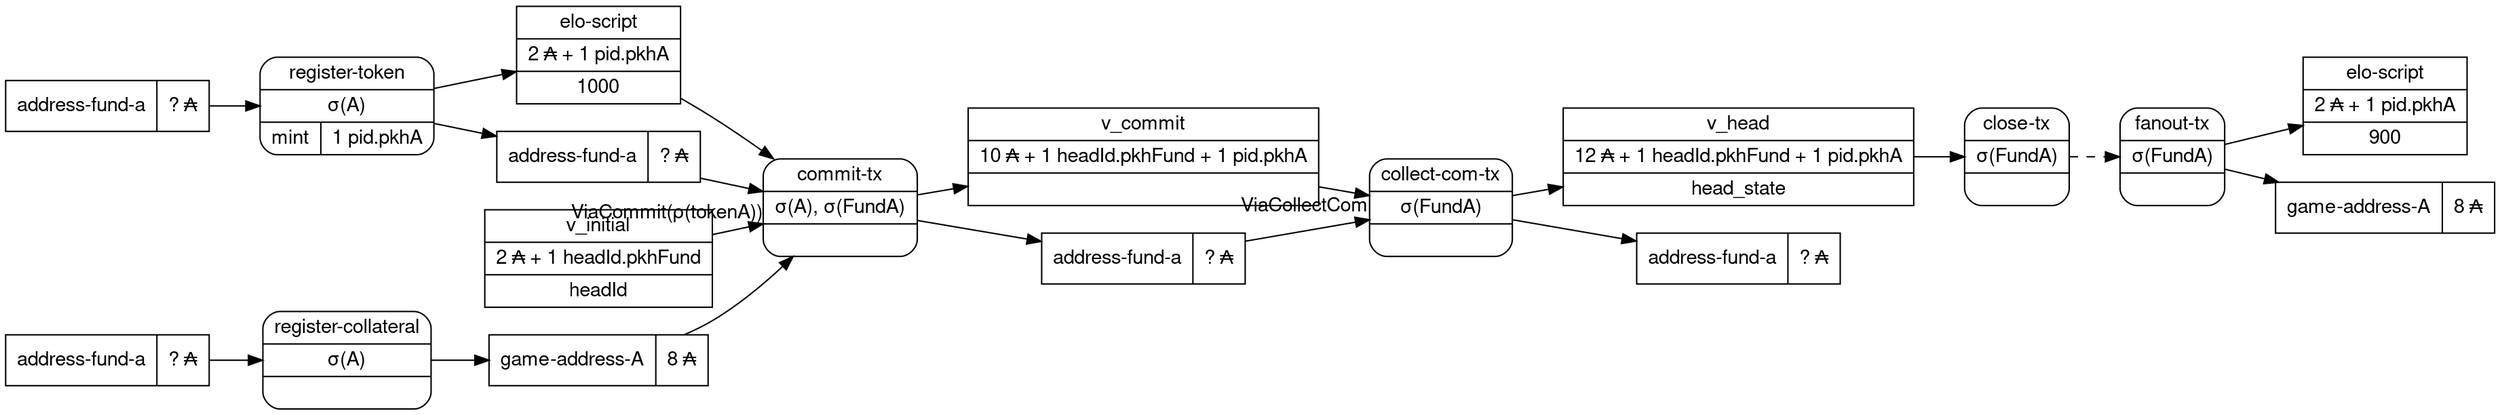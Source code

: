 digraph layer1_transactions {
    fontname="Helvetica,Arial,sans-serif"
    node [fontname="Helvetica,Arial,sans-serif"]
    edge [fontname="Helvetica,Arial,sans-serif"]
    graph [rankdir = "LR"];

    // Alice registers on-chain
    "collateral-a" [ label = "{game-address-A | 8 ₳ }", shape = "record" ];
    "token-a" [ label = "elo-script | 2 ₳ + 1 pid.pkhA | 1000 " , shape = "record" ];
    "mint-token-a" [ label = "register-token | σ(A) | {mint | 1 pid.pkhA}" , shape = "Mrecord" ];
    "fees-a" [ label = "{address-fund-a | ? ₳}", shape = "record" ];
    "change-a" [ label = "{address-fund-a | ? ₳}", shape = "record" ];

    "fees-collateral-a" [ label = "{address-fund-a | ? ₳}", shape = "record" ];
    "create-collateral" [ label = "register-collateral | σ(A) | " , shape = "Mrecord" ];

    "fees-collateral-a" -> "create-collateral";
    "create-collateral" -> "collateral-a";

    "fees-a" -> "mint-token-a";

    "mint-token-a" -> "change-a";
    "mint-token-a" -> "token-a";

    // Alice plays in Head
    "initial-a" [ label = "ν_initial | 2 ₳ + 1 headId.pkhFund | headId " , shape = "record" ];
    "commit-a" [ label = "commit-tx | σ(A), σ(FundA) | " , shape = "Mrecord" ];
    "commit-output-a" [ label = "ν_commit | 10 ₳ + 1 headId.pkhFund + 1 pid.pkhA | <utxo> " , shape = "record" ];
    "change-fund-a" [ label = "{address-fund-a | ? ₳}", shape = "record" ];

    "collateral-a" -> "commit-a";
    "token-a" -> "commit-a";
    "change-a" -> "commit-a";
    "initial-a" -> "commit-a"  [ headlabel = "ViaCommit(ρ(tokenA))" ];

    "commit-a" -> "commit-output-a";
    "commit-a" -> "change-fund-a";

    // collect com
    "collect-com-a" [ label = "collect-com-tx | σ(FundA) | " , shape = "Mrecord" ];
    "head-output-a" [ label = "ν_head | 12 ₳ + 1 headId.pkhFund + 1 pid.pkhA | head_state " , shape = "record" ];
    "change-fund-1-a" [ label = "{address-fund-a | ? ₳ }", shape = "record" ];

    "change-fund-a" -> "collect-com-a";
    "commit-output-a" -> "collect-com-a"  [ headlabel = "ViaCollectCom" ];

    "collect-com-a" -> "head-output-a";
    "collect-com-a" -> "change-fund-1-a";

    // head closing & fanout
    "close-a" [ label = "close-tx | σ(FundA) | " , shape = "Mrecord" ];
    "fanout-a" [ label = "fanout-tx | σ(FundA) | " , shape = "Mrecord" ];
    "token-head-a" [ label = "elo-script | 2 ₳ + 1 pid.pkhA | 900 " , shape = "record" ];
    "collateral-head-a" [ label = "{game-address-A | 8 ₳ }" , shape = "record" ];

    "head-output-a" -> "close-a" ;
    "close-a" -> "fanout-a" [ style = "dashed" ];
    "fanout-a" -> "token-head-a";
    "fanout-a" -> "collateral-head-a";

}
